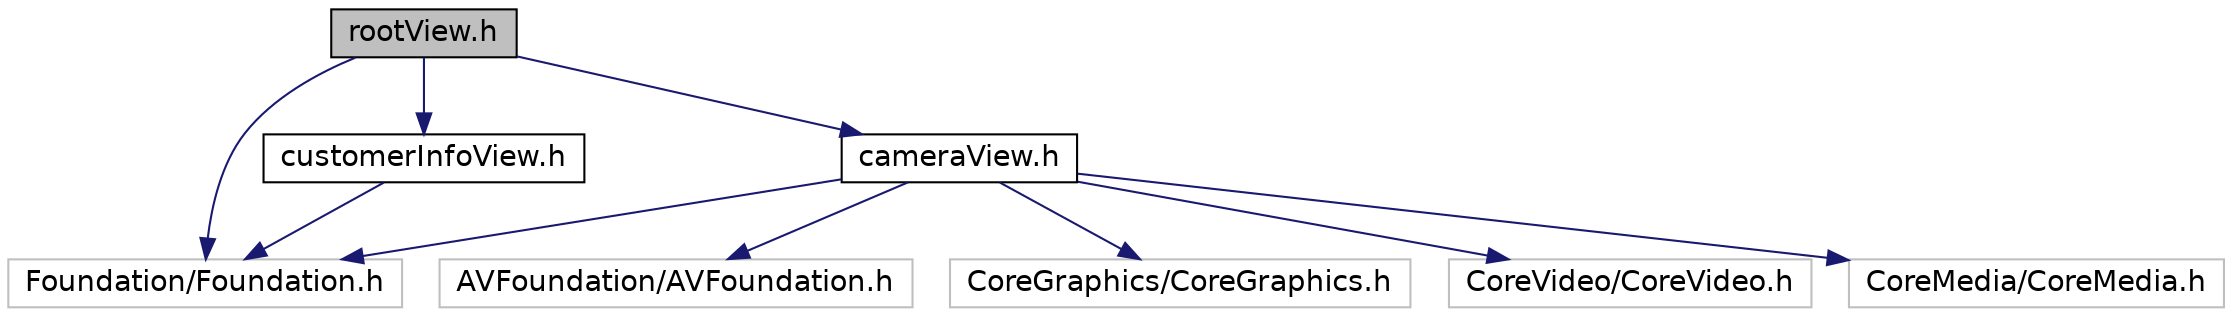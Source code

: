 digraph G
{
  edge [fontname="Helvetica",fontsize="14",labelfontname="Helvetica",labelfontsize="14"];
  node [fontname="Helvetica",fontsize="14",shape=record];
  Node1 [label="rootView.h",height=0.2,width=0.4,color="black", fillcolor="grey75", style="filled" fontcolor="black"];
  Node1 -> Node2 [color="midnightblue",fontsize="14",style="solid"];
  Node2 [label="Foundation/Foundation.h",height=0.2,width=0.4,color="grey75", fillcolor="white", style="filled"];
  Node1 -> Node3 [color="midnightblue",fontsize="14",style="solid"];
  Node3 [label="cameraView.h",height=0.2,width=0.4,color="black", fillcolor="white", style="filled",URL="$camera_view_8h.html"];
  Node3 -> Node2 [color="midnightblue",fontsize="14",style="solid"];
  Node3 -> Node4 [color="midnightblue",fontsize="14",style="solid"];
  Node4 [label="AVFoundation/AVFoundation.h",height=0.2,width=0.4,color="grey75", fillcolor="white", style="filled"];
  Node3 -> Node5 [color="midnightblue",fontsize="14",style="solid"];
  Node5 [label="CoreGraphics/CoreGraphics.h",height=0.2,width=0.4,color="grey75", fillcolor="white", style="filled"];
  Node3 -> Node6 [color="midnightblue",fontsize="14",style="solid"];
  Node6 [label="CoreVideo/CoreVideo.h",height=0.2,width=0.4,color="grey75", fillcolor="white", style="filled"];
  Node3 -> Node7 [color="midnightblue",fontsize="14",style="solid"];
  Node7 [label="CoreMedia/CoreMedia.h",height=0.2,width=0.4,color="grey75", fillcolor="white", style="filled"];
  Node1 -> Node8 [color="midnightblue",fontsize="14",style="solid"];
  Node8 [label="customerInfoView.h",height=0.2,width=0.4,color="black", fillcolor="white", style="filled",URL="$customer_info_view_8h_source.html"];
  Node8 -> Node2 [color="midnightblue",fontsize="14",style="solid"];
}
